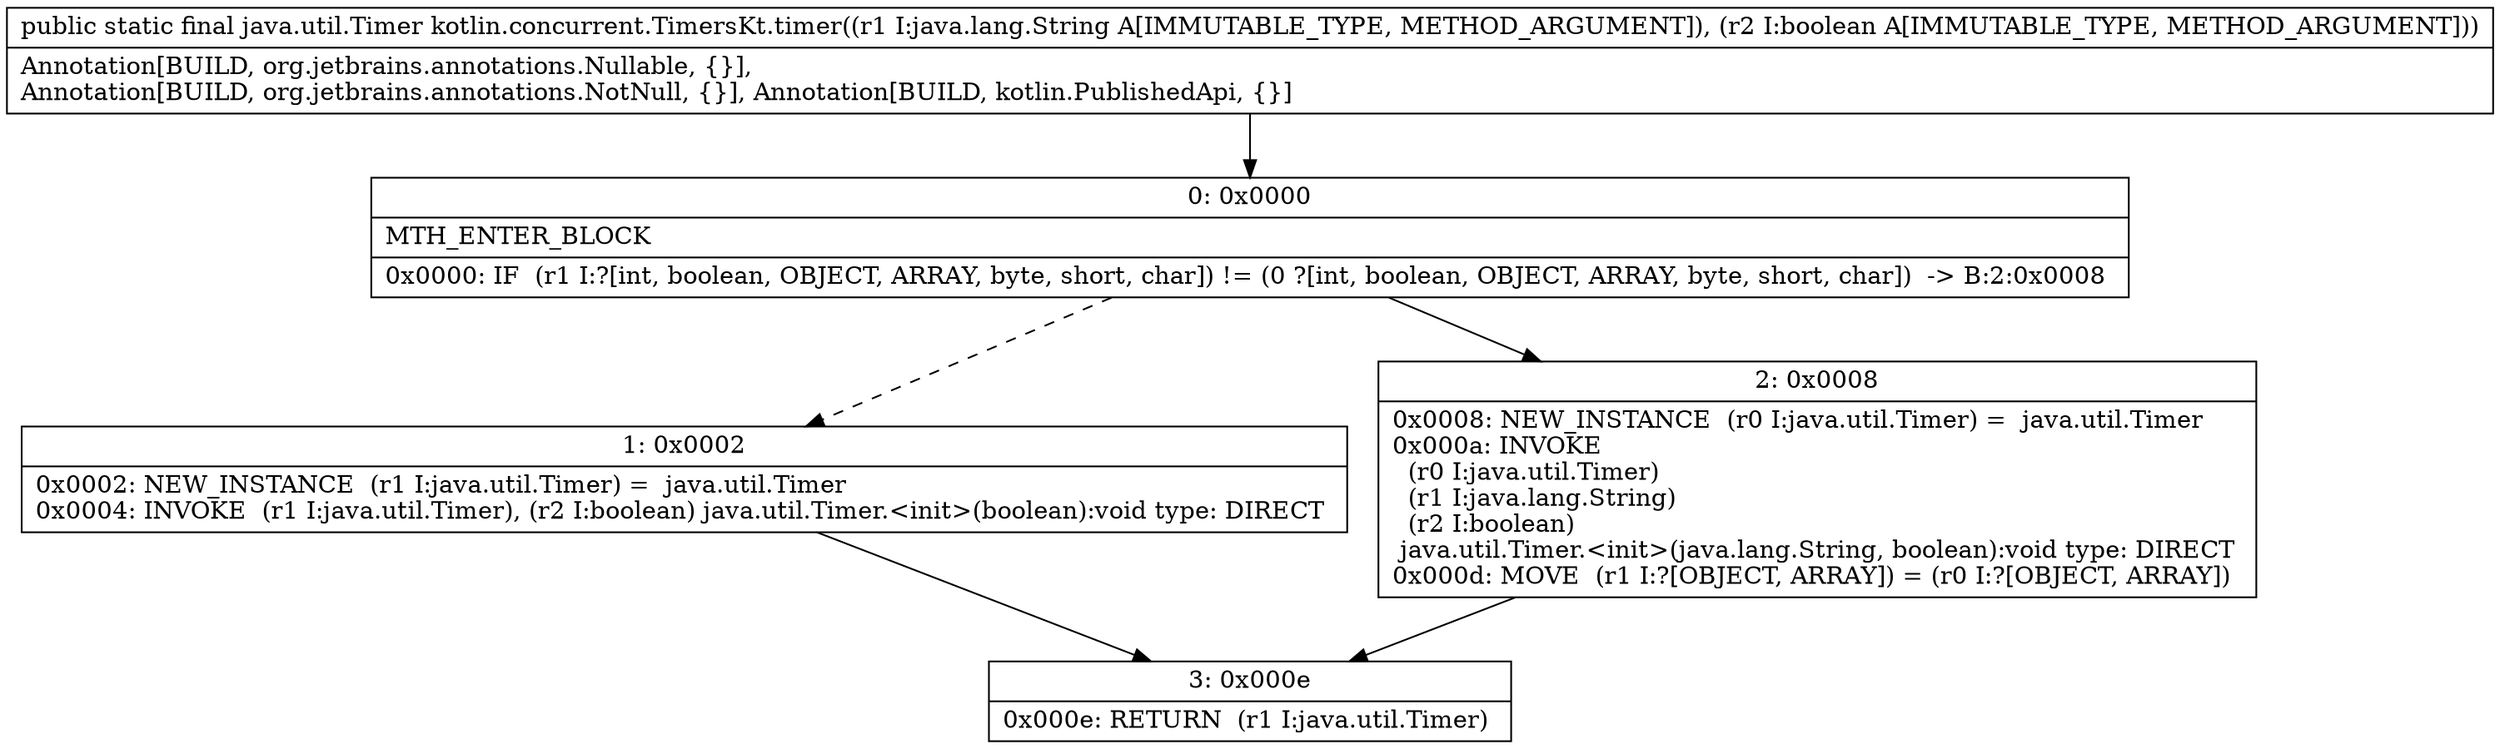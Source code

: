 digraph "CFG forkotlin.concurrent.TimersKt.timer(Ljava\/lang\/String;Z)Ljava\/util\/Timer;" {
Node_0 [shape=record,label="{0\:\ 0x0000|MTH_ENTER_BLOCK\l|0x0000: IF  (r1 I:?[int, boolean, OBJECT, ARRAY, byte, short, char]) != (0 ?[int, boolean, OBJECT, ARRAY, byte, short, char])  \-\> B:2:0x0008 \l}"];
Node_1 [shape=record,label="{1\:\ 0x0002|0x0002: NEW_INSTANCE  (r1 I:java.util.Timer) =  java.util.Timer \l0x0004: INVOKE  (r1 I:java.util.Timer), (r2 I:boolean) java.util.Timer.\<init\>(boolean):void type: DIRECT \l}"];
Node_2 [shape=record,label="{2\:\ 0x0008|0x0008: NEW_INSTANCE  (r0 I:java.util.Timer) =  java.util.Timer \l0x000a: INVOKE  \l  (r0 I:java.util.Timer)\l  (r1 I:java.lang.String)\l  (r2 I:boolean)\l java.util.Timer.\<init\>(java.lang.String, boolean):void type: DIRECT \l0x000d: MOVE  (r1 I:?[OBJECT, ARRAY]) = (r0 I:?[OBJECT, ARRAY]) \l}"];
Node_3 [shape=record,label="{3\:\ 0x000e|0x000e: RETURN  (r1 I:java.util.Timer) \l}"];
MethodNode[shape=record,label="{public static final java.util.Timer kotlin.concurrent.TimersKt.timer((r1 I:java.lang.String A[IMMUTABLE_TYPE, METHOD_ARGUMENT]), (r2 I:boolean A[IMMUTABLE_TYPE, METHOD_ARGUMENT]))  | Annotation[BUILD, org.jetbrains.annotations.Nullable, \{\}], \lAnnotation[BUILD, org.jetbrains.annotations.NotNull, \{\}], Annotation[BUILD, kotlin.PublishedApi, \{\}]\l}"];
MethodNode -> Node_0;
Node_0 -> Node_1[style=dashed];
Node_0 -> Node_2;
Node_1 -> Node_3;
Node_2 -> Node_3;
}

